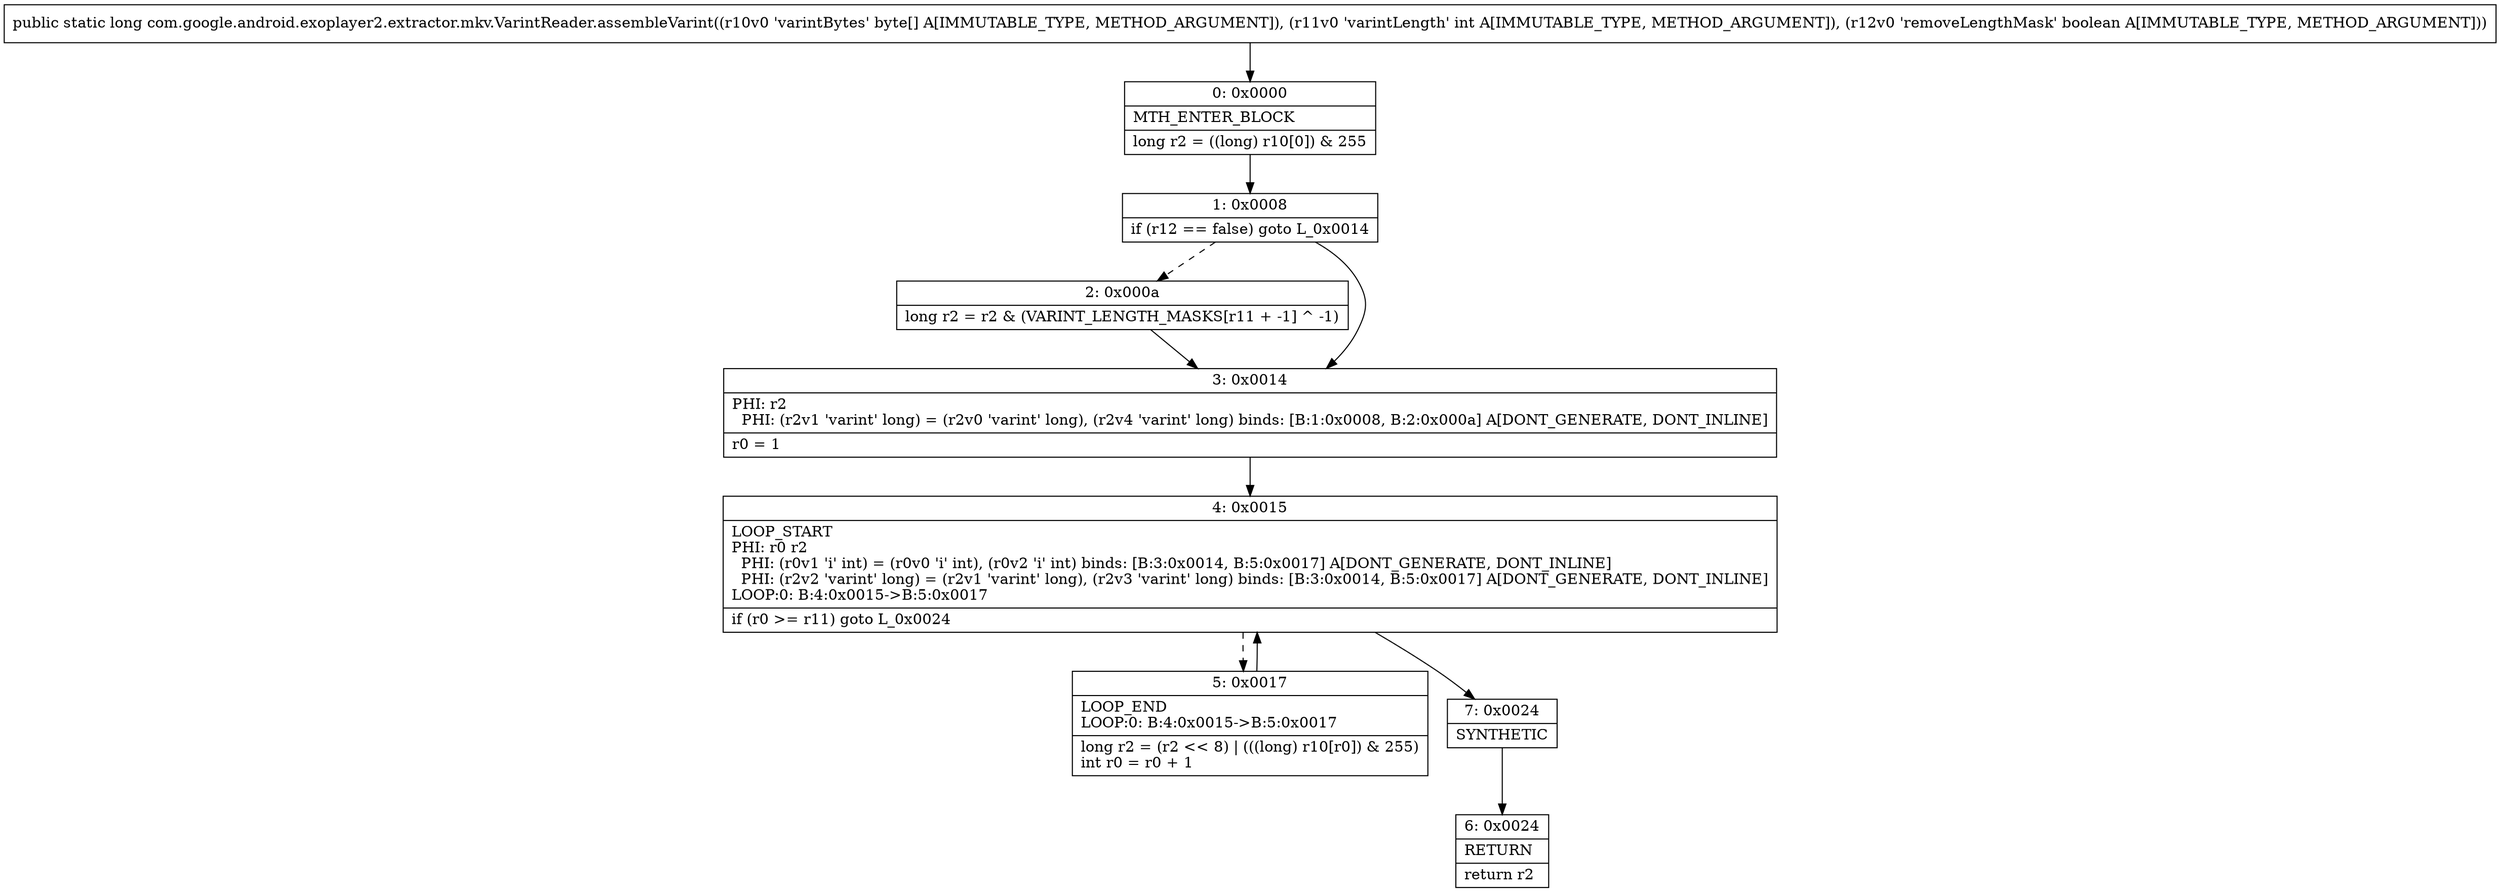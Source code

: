 digraph "CFG forcom.google.android.exoplayer2.extractor.mkv.VarintReader.assembleVarint([BIZ)J" {
Node_0 [shape=record,label="{0\:\ 0x0000|MTH_ENTER_BLOCK\l|long r2 = ((long) r10[0]) & 255\l}"];
Node_1 [shape=record,label="{1\:\ 0x0008|if (r12 == false) goto L_0x0014\l}"];
Node_2 [shape=record,label="{2\:\ 0x000a|long r2 = r2 & (VARINT_LENGTH_MASKS[r11 + \-1] ^ \-1)\l}"];
Node_3 [shape=record,label="{3\:\ 0x0014|PHI: r2 \l  PHI: (r2v1 'varint' long) = (r2v0 'varint' long), (r2v4 'varint' long) binds: [B:1:0x0008, B:2:0x000a] A[DONT_GENERATE, DONT_INLINE]\l|r0 = 1\l}"];
Node_4 [shape=record,label="{4\:\ 0x0015|LOOP_START\lPHI: r0 r2 \l  PHI: (r0v1 'i' int) = (r0v0 'i' int), (r0v2 'i' int) binds: [B:3:0x0014, B:5:0x0017] A[DONT_GENERATE, DONT_INLINE]\l  PHI: (r2v2 'varint' long) = (r2v1 'varint' long), (r2v3 'varint' long) binds: [B:3:0x0014, B:5:0x0017] A[DONT_GENERATE, DONT_INLINE]\lLOOP:0: B:4:0x0015\-\>B:5:0x0017\l|if (r0 \>= r11) goto L_0x0024\l}"];
Node_5 [shape=record,label="{5\:\ 0x0017|LOOP_END\lLOOP:0: B:4:0x0015\-\>B:5:0x0017\l|long r2 = (r2 \<\< 8) \| (((long) r10[r0]) & 255)\lint r0 = r0 + 1\l}"];
Node_6 [shape=record,label="{6\:\ 0x0024|RETURN\l|return r2\l}"];
Node_7 [shape=record,label="{7\:\ 0x0024|SYNTHETIC\l}"];
MethodNode[shape=record,label="{public static long com.google.android.exoplayer2.extractor.mkv.VarintReader.assembleVarint((r10v0 'varintBytes' byte[] A[IMMUTABLE_TYPE, METHOD_ARGUMENT]), (r11v0 'varintLength' int A[IMMUTABLE_TYPE, METHOD_ARGUMENT]), (r12v0 'removeLengthMask' boolean A[IMMUTABLE_TYPE, METHOD_ARGUMENT])) }"];
MethodNode -> Node_0;
Node_0 -> Node_1;
Node_1 -> Node_2[style=dashed];
Node_1 -> Node_3;
Node_2 -> Node_3;
Node_3 -> Node_4;
Node_4 -> Node_5[style=dashed];
Node_4 -> Node_7;
Node_5 -> Node_4;
Node_7 -> Node_6;
}

